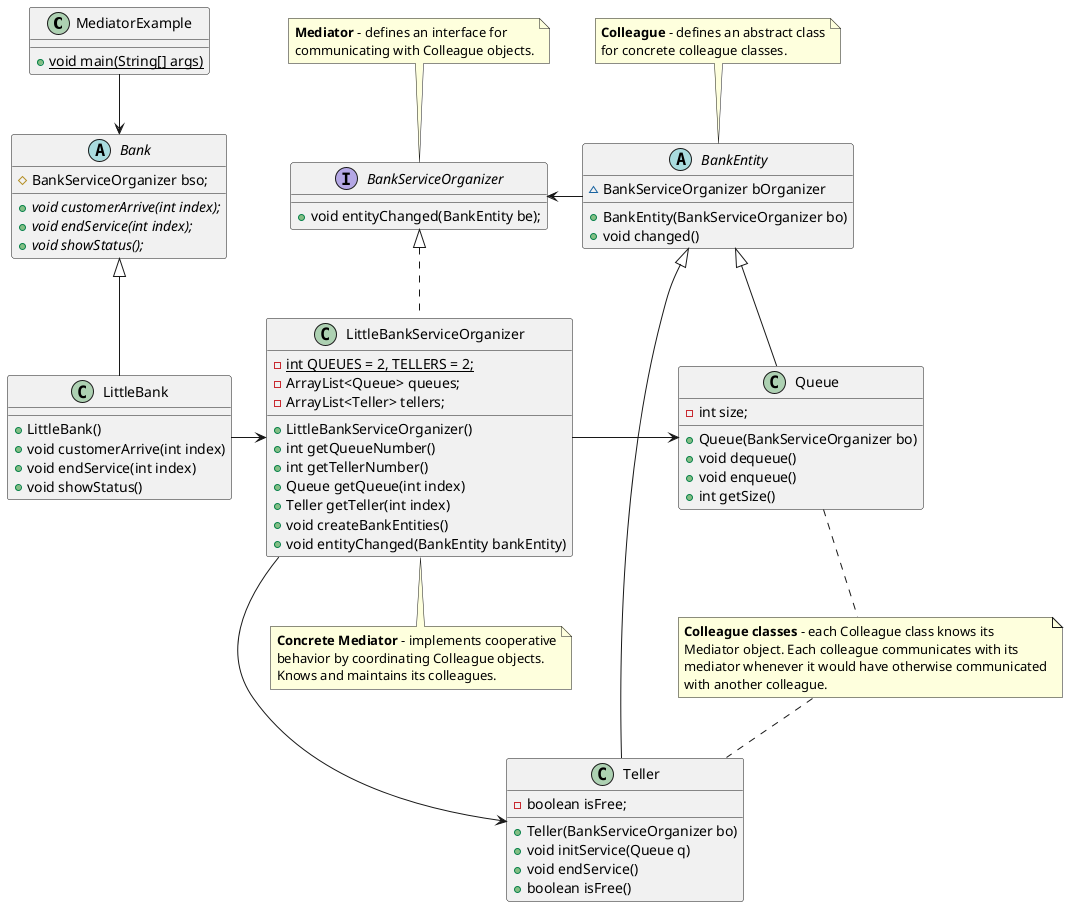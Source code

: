 @startuml

class MediatorExample {
    + {static} void main(String[] args)
}

abstract class BankEntity {
    ~ BankServiceOrganizer bOrganizer
    + BankEntity(BankServiceOrganizer bo)
    + void changed()
}

interface BankServiceOrganizer {
    + void entityChanged(BankEntity be);
}

abstract class Bank {
    # BankServiceOrganizer bso;
    + {abstract} void customerArrive(int index);
    + {abstract} void endService(int index);
    + {abstract} void showStatus();
}

class LittleBank extends Bank {
    + LittleBank()
    + void customerArrive(int index)
    + void endService(int index)
    + void showStatus()
}

class LittleBankServiceOrganizer implements BankServiceOrganizer {
    -{static} int QUEUES = 2, TELLERS = 2;
    - ArrayList<Queue> queues;
    - ArrayList<Teller> tellers;

    + LittleBankServiceOrganizer()
    + int getQueueNumber()
    + int getTellerNumber()
    + Queue getQueue(int index)
    + Teller getTeller(int index)
    + void createBankEntities()
    + void entityChanged(BankEntity bankEntity)
}

class Queue extends BankEntity {
    - int size;
    + Queue(BankServiceOrganizer bo)
    + void dequeue()
    + void enqueue()
    + int getSize()
}

class Teller extends BankEntity {
    - boolean isFree;
    + Teller(BankServiceOrganizer bo)
    + void initService(Queue q)
    + void endService()
    + boolean isFree()
}

MediatorExample -down-> Bank
LittleBank -> LittleBankServiceOrganizer
LittleBankServiceOrganizer -> Queue
LittleBankServiceOrganizer -> Teller
BankEntity --Left-> BankServiceOrganizer

note top of BankServiceOrganizer
    <b>Mediator</b> - defines an interface for
    communicating with Colleague objects.
end note

note top of BankEntity
    <b>Colleague</b> - defines an abstract class
    for concrete colleague classes.
end note

note bottom of LittleBankServiceOrganizer
    <b>Concrete Mediator</b> - implements cooperative
    behavior by coordinating Colleague objects.
    Knows and maintains its colleagues.
end note

note as NOTE
<b>Colleague classes</b> - each Colleague class knows its
Mediator object. Each colleague communicates with its
mediator whenever it would have otherwise communicated
with another colleague.
end note
Queue .. NOTE
NOTE .. Teller

@enduml
